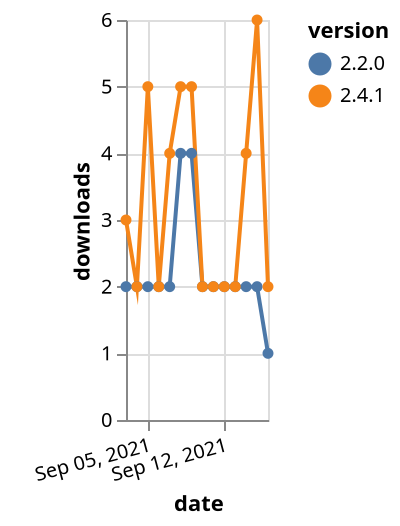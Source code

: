 {"$schema": "https://vega.github.io/schema/vega-lite/v5.json", "description": "A simple bar chart with embedded data.", "data": {"values": [{"date": "2021-09-03", "total": 3029, "delta": 2, "version": "2.2.0"}, {"date": "2021-09-04", "total": 3031, "delta": 2, "version": "2.2.0"}, {"date": "2021-09-05", "total": 3033, "delta": 2, "version": "2.2.0"}, {"date": "2021-09-06", "total": 3035, "delta": 2, "version": "2.2.0"}, {"date": "2021-09-07", "total": 3037, "delta": 2, "version": "2.2.0"}, {"date": "2021-09-08", "total": 3041, "delta": 4, "version": "2.2.0"}, {"date": "2021-09-09", "total": 3045, "delta": 4, "version": "2.2.0"}, {"date": "2021-09-10", "total": 3047, "delta": 2, "version": "2.2.0"}, {"date": "2021-09-11", "total": 3049, "delta": 2, "version": "2.2.0"}, {"date": "2021-09-12", "total": 3051, "delta": 2, "version": "2.2.0"}, {"date": "2021-09-13", "total": 3053, "delta": 2, "version": "2.2.0"}, {"date": "2021-09-14", "total": 3055, "delta": 2, "version": "2.2.0"}, {"date": "2021-09-15", "total": 3057, "delta": 2, "version": "2.2.0"}, {"date": "2021-09-16", "total": 3058, "delta": 1, "version": "2.2.0"}, {"date": "2021-09-03", "total": 2732, "delta": 3, "version": "2.4.1"}, {"date": "2021-09-04", "total": 2734, "delta": 2, "version": "2.4.1"}, {"date": "2021-09-05", "total": 2739, "delta": 5, "version": "2.4.1"}, {"date": "2021-09-06", "total": 2741, "delta": 2, "version": "2.4.1"}, {"date": "2021-09-07", "total": 2745, "delta": 4, "version": "2.4.1"}, {"date": "2021-09-08", "total": 2750, "delta": 5, "version": "2.4.1"}, {"date": "2021-09-09", "total": 2755, "delta": 5, "version": "2.4.1"}, {"date": "2021-09-10", "total": 2757, "delta": 2, "version": "2.4.1"}, {"date": "2021-09-11", "total": 2759, "delta": 2, "version": "2.4.1"}, {"date": "2021-09-12", "total": 2761, "delta": 2, "version": "2.4.1"}, {"date": "2021-09-13", "total": 2763, "delta": 2, "version": "2.4.1"}, {"date": "2021-09-14", "total": 2767, "delta": 4, "version": "2.4.1"}, {"date": "2021-09-15", "total": 2773, "delta": 6, "version": "2.4.1"}, {"date": "2021-09-16", "total": 2775, "delta": 2, "version": "2.4.1"}]}, "width": "container", "mark": {"type": "line", "point": {"filled": true}}, "encoding": {"x": {"field": "date", "type": "temporal", "timeUnit": "yearmonthdate", "title": "date", "axis": {"labelAngle": -15}}, "y": {"field": "delta", "type": "quantitative", "title": "downloads"}, "color": {"field": "version", "type": "nominal"}, "tooltip": {"field": "delta"}}}